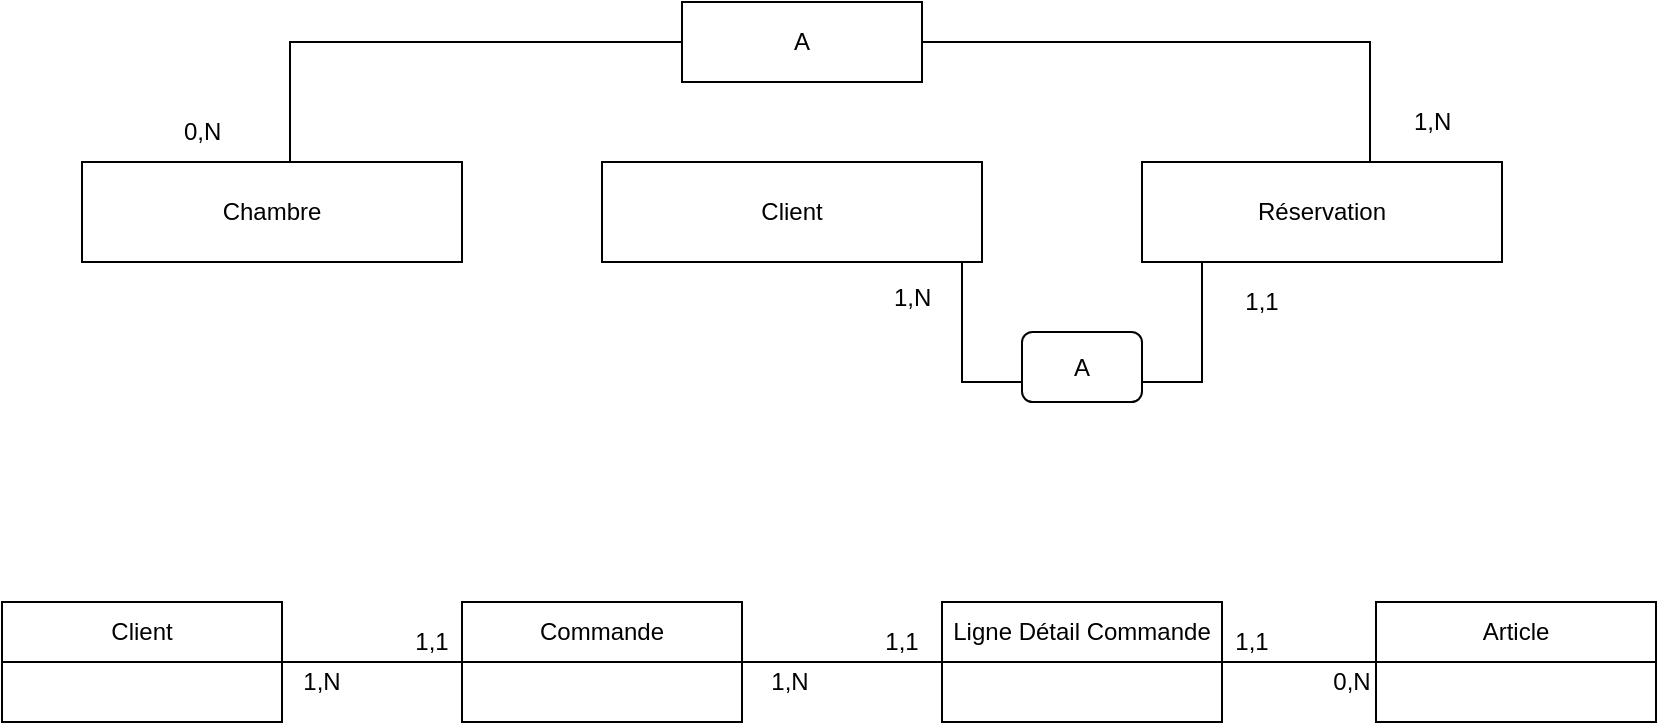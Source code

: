 <mxfile version="21.3.4" type="github">
  <diagram name="Page-1" id="kjs2vnooAyjxL5nyIe0c">
    <mxGraphModel dx="954" dy="1331" grid="1" gridSize="10" guides="1" tooltips="1" connect="1" arrows="1" fold="1" page="1" pageScale="1" pageWidth="1169" pageHeight="827" math="0" shadow="0">
      <root>
        <mxCell id="0" />
        <mxCell id="1" parent="0" />
        <mxCell id="IDVwVwy2lTuHqDJOaaSd-1" value="Chambre" style="rounded=0;whiteSpace=wrap;html=1;" vertex="1" parent="1">
          <mxGeometry x="40" y="70" width="190" height="50" as="geometry" />
        </mxCell>
        <mxCell id="IDVwVwy2lTuHqDJOaaSd-2" value="Client" style="rounded=0;whiteSpace=wrap;html=1;" vertex="1" parent="1">
          <mxGeometry x="300" y="70" width="190" height="50" as="geometry" />
        </mxCell>
        <mxCell id="IDVwVwy2lTuHqDJOaaSd-5" value="Réservation" style="rounded=0;whiteSpace=wrap;html=1;" vertex="1" parent="1">
          <mxGeometry x="570" y="70" width="180" height="50" as="geometry" />
        </mxCell>
        <mxCell id="IDVwVwy2lTuHqDJOaaSd-37" value="1,N" style="text;strokeColor=none;fillColor=none;align=left;verticalAlign=middle;spacingLeft=4;spacingRight=4;overflow=hidden;points=[[0,0.5],[1,0.5]];portConstraint=eastwest;rotatable=0;whiteSpace=wrap;html=1;" vertex="1" parent="1">
          <mxGeometry x="440" y="125" width="50" height="25" as="geometry" />
        </mxCell>
        <mxCell id="IDVwVwy2lTuHqDJOaaSd-38" value="0,N" style="text;strokeColor=none;fillColor=none;align=left;verticalAlign=middle;spacingLeft=4;spacingRight=4;overflow=hidden;points=[[0,0.5],[1,0.5]];portConstraint=eastwest;rotatable=0;whiteSpace=wrap;html=1;" vertex="1" parent="1">
          <mxGeometry x="85" y="40" width="80" height="30" as="geometry" />
        </mxCell>
        <mxCell id="IDVwVwy2lTuHqDJOaaSd-39" value="1,N" style="text;strokeColor=none;fillColor=none;align=left;verticalAlign=middle;spacingLeft=4;spacingRight=4;overflow=hidden;points=[[0,0.5],[1,0.5]];portConstraint=eastwest;rotatable=0;whiteSpace=wrap;html=1;" vertex="1" parent="1">
          <mxGeometry x="700" y="35" width="80" height="30" as="geometry" />
        </mxCell>
        <mxCell id="IDVwVwy2lTuHqDJOaaSd-41" value="Client" style="swimlane;fontStyle=0;childLayout=stackLayout;horizontal=1;startSize=30;horizontalStack=0;resizeParent=1;resizeParentMax=0;resizeLast=0;collapsible=1;marginBottom=0;whiteSpace=wrap;html=1;" vertex="1" parent="1">
          <mxGeometry y="290" width="140" height="60" as="geometry" />
        </mxCell>
        <mxCell id="IDVwVwy2lTuHqDJOaaSd-45" value="Article" style="swimlane;fontStyle=0;childLayout=stackLayout;horizontal=1;startSize=30;horizontalStack=0;resizeParent=1;resizeParentMax=0;resizeLast=0;collapsible=1;marginBottom=0;whiteSpace=wrap;html=1;" vertex="1" parent="1">
          <mxGeometry x="687" y="290" width="140" height="60" as="geometry" />
        </mxCell>
        <mxCell id="IDVwVwy2lTuHqDJOaaSd-49" value="Commande" style="swimlane;fontStyle=0;childLayout=stackLayout;horizontal=1;startSize=30;horizontalStack=0;resizeParent=1;resizeParentMax=0;resizeLast=0;collapsible=1;marginBottom=0;whiteSpace=wrap;html=1;" vertex="1" parent="1">
          <mxGeometry x="230" y="290" width="140" height="60" as="geometry" />
        </mxCell>
        <mxCell id="IDVwVwy2lTuHqDJOaaSd-53" value="Ligne Détail Commande" style="swimlane;fontStyle=0;childLayout=stackLayout;horizontal=1;startSize=30;horizontalStack=0;resizeParent=1;resizeParentMax=0;resizeLast=0;collapsible=1;marginBottom=0;whiteSpace=wrap;html=1;" vertex="1" parent="1">
          <mxGeometry x="470" y="290" width="140" height="60" as="geometry" />
        </mxCell>
        <mxCell id="IDVwVwy2lTuHqDJOaaSd-79" value="" style="shape=partialRectangle;whiteSpace=wrap;html=1;bottom=1;right=1;left=1;top=0;fillColor=none;routingCenterX=-0.5;" vertex="1" parent="1">
          <mxGeometry x="480" y="120" width="120" height="60" as="geometry" />
        </mxCell>
        <mxCell id="IDVwVwy2lTuHqDJOaaSd-80" value="" style="shape=partialRectangle;whiteSpace=wrap;html=1;bottom=1;right=1;left=1;top=0;fillColor=none;routingCenterX=-0.5;direction=west;" vertex="1" parent="1">
          <mxGeometry x="144" y="10" width="540" height="60" as="geometry" />
        </mxCell>
        <mxCell id="IDVwVwy2lTuHqDJOaaSd-83" value="A" style="rounded=0;whiteSpace=wrap;html=1;" vertex="1" parent="1">
          <mxGeometry x="340" y="-10" width="120" height="40" as="geometry" />
        </mxCell>
        <mxCell id="IDVwVwy2lTuHqDJOaaSd-85" value="A" style="rounded=1;whiteSpace=wrap;html=1;" vertex="1" parent="1">
          <mxGeometry x="510" y="155" width="60" height="35" as="geometry" />
        </mxCell>
        <mxCell id="IDVwVwy2lTuHqDJOaaSd-89" value="1,1" style="text;html=1;strokeColor=none;fillColor=none;align=center;verticalAlign=middle;whiteSpace=wrap;rounded=0;" vertex="1" parent="1">
          <mxGeometry x="600" y="125" width="60" height="30" as="geometry" />
        </mxCell>
        <mxCell id="IDVwVwy2lTuHqDJOaaSd-92" value="" style="endArrow=none;html=1;rounded=0;entryX=0;entryY=0.5;entryDx=0;entryDy=0;exitX=1;exitY=0.5;exitDx=0;exitDy=0;" edge="1" parent="1" source="IDVwVwy2lTuHqDJOaaSd-41" target="IDVwVwy2lTuHqDJOaaSd-49">
          <mxGeometry width="50" height="50" relative="1" as="geometry">
            <mxPoint x="160" y="345" as="sourcePoint" />
            <mxPoint x="210" y="295" as="targetPoint" />
          </mxGeometry>
        </mxCell>
        <mxCell id="IDVwVwy2lTuHqDJOaaSd-93" value="" style="endArrow=none;html=1;rounded=0;entryX=0;entryY=0.5;entryDx=0;entryDy=0;exitX=1;exitY=0.5;exitDx=0;exitDy=0;" edge="1" parent="1" source="IDVwVwy2lTuHqDJOaaSd-49" target="IDVwVwy2lTuHqDJOaaSd-53">
          <mxGeometry width="50" height="50" relative="1" as="geometry">
            <mxPoint x="330" y="310" as="sourcePoint" />
            <mxPoint x="380" y="260" as="targetPoint" />
          </mxGeometry>
        </mxCell>
        <mxCell id="IDVwVwy2lTuHqDJOaaSd-94" value="" style="endArrow=none;html=1;rounded=0;entryX=0;entryY=0.5;entryDx=0;entryDy=0;" edge="1" parent="1" target="IDVwVwy2lTuHqDJOaaSd-45">
          <mxGeometry width="50" height="50" relative="1" as="geometry">
            <mxPoint x="610" y="320" as="sourcePoint" />
            <mxPoint x="380" y="260" as="targetPoint" />
          </mxGeometry>
        </mxCell>
        <mxCell id="IDVwVwy2lTuHqDJOaaSd-96" value="1,N" style="text;html=1;strokeColor=none;fillColor=none;align=center;verticalAlign=middle;whiteSpace=wrap;rounded=0;" vertex="1" parent="1">
          <mxGeometry x="140" y="320" width="40" height="20" as="geometry" />
        </mxCell>
        <mxCell id="IDVwVwy2lTuHqDJOaaSd-97" value="1,1" style="text;html=1;strokeColor=none;fillColor=none;align=center;verticalAlign=middle;whiteSpace=wrap;rounded=0;" vertex="1" parent="1">
          <mxGeometry x="200" y="300" width="30" height="20" as="geometry" />
        </mxCell>
        <mxCell id="IDVwVwy2lTuHqDJOaaSd-98" value="1,1" style="text;html=1;strokeColor=none;fillColor=none;align=center;verticalAlign=middle;whiteSpace=wrap;rounded=0;" vertex="1" parent="1">
          <mxGeometry x="430" y="300" width="40" height="20" as="geometry" />
        </mxCell>
        <mxCell id="IDVwVwy2lTuHqDJOaaSd-99" value="1,N" style="text;html=1;strokeColor=none;fillColor=none;align=center;verticalAlign=middle;whiteSpace=wrap;rounded=0;" vertex="1" parent="1">
          <mxGeometry x="374" y="320" width="40" height="20" as="geometry" />
        </mxCell>
        <mxCell id="IDVwVwy2lTuHqDJOaaSd-101" value="1,1" style="text;html=1;strokeColor=none;fillColor=none;align=center;verticalAlign=middle;whiteSpace=wrap;rounded=0;" vertex="1" parent="1">
          <mxGeometry x="610" y="300" width="30" height="20" as="geometry" />
        </mxCell>
        <mxCell id="IDVwVwy2lTuHqDJOaaSd-102" value="0,N" style="text;html=1;strokeColor=none;fillColor=none;align=center;verticalAlign=middle;whiteSpace=wrap;rounded=0;" vertex="1" parent="1">
          <mxGeometry x="660" y="320" width="30" height="20" as="geometry" />
        </mxCell>
      </root>
    </mxGraphModel>
  </diagram>
</mxfile>
